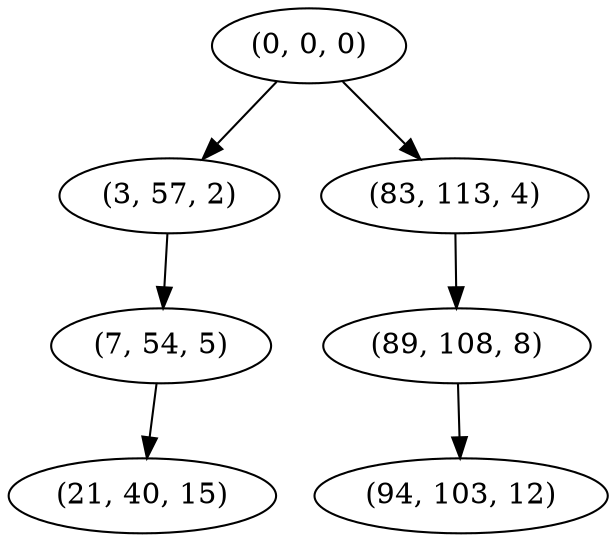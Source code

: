 digraph tree {
    "(0, 0, 0)";
    "(3, 57, 2)";
    "(7, 54, 5)";
    "(21, 40, 15)";
    "(83, 113, 4)";
    "(89, 108, 8)";
    "(94, 103, 12)";
    "(0, 0, 0)" -> "(3, 57, 2)";
    "(0, 0, 0)" -> "(83, 113, 4)";
    "(3, 57, 2)" -> "(7, 54, 5)";
    "(7, 54, 5)" -> "(21, 40, 15)";
    "(83, 113, 4)" -> "(89, 108, 8)";
    "(89, 108, 8)" -> "(94, 103, 12)";
}
